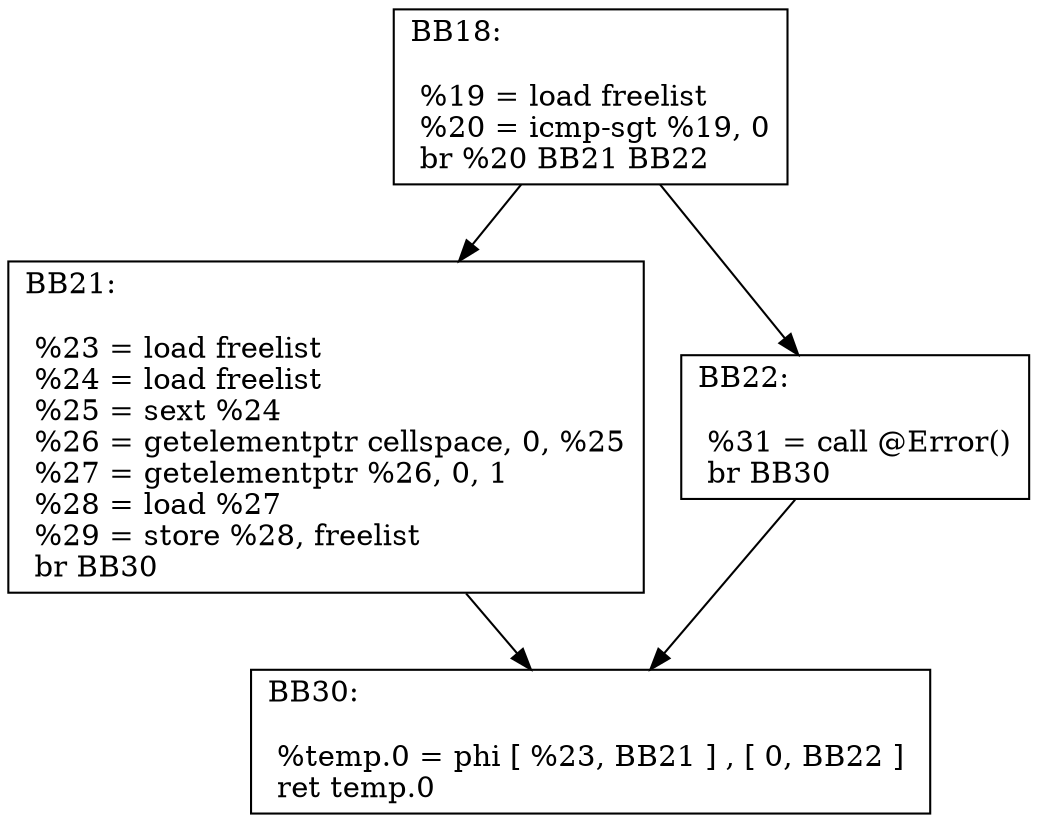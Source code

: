digraph "CFG for 'Getelement' function" {
BB18 [shape=record,
    label="{BB18:\l\l
             %19 = load freelist\l
             %20 = icmp-sgt %19, 0\l
             br %20 BB21 BB22\l
             }"];
BB18 -> BB21
BB18 -> BB22
BB21 [shape=record,
    label="{BB21:\l\l
             %23 = load freelist\l
             %24 = load freelist\l
             %25 = sext %24\l
             %26 = getelementptr cellspace, 0, %25\l
             %27 = getelementptr %26, 0, 1\l
             %28 = load %27\l
             %29 = store %28, freelist\l
             br BB30\l
             }"];
BB21 -> BB30
BB22 [shape=record,
    label="{BB22:\l\l
             %31 = call @Error()\l
             br BB30\l
             }"];
BB22 -> BB30
BB30 [shape=record,
    label="{BB30:\l\l
             %temp.0 = phi [ %23, BB21 ] , [ 0, BB22 ] \l
             ret temp.0\l
             }"];
}